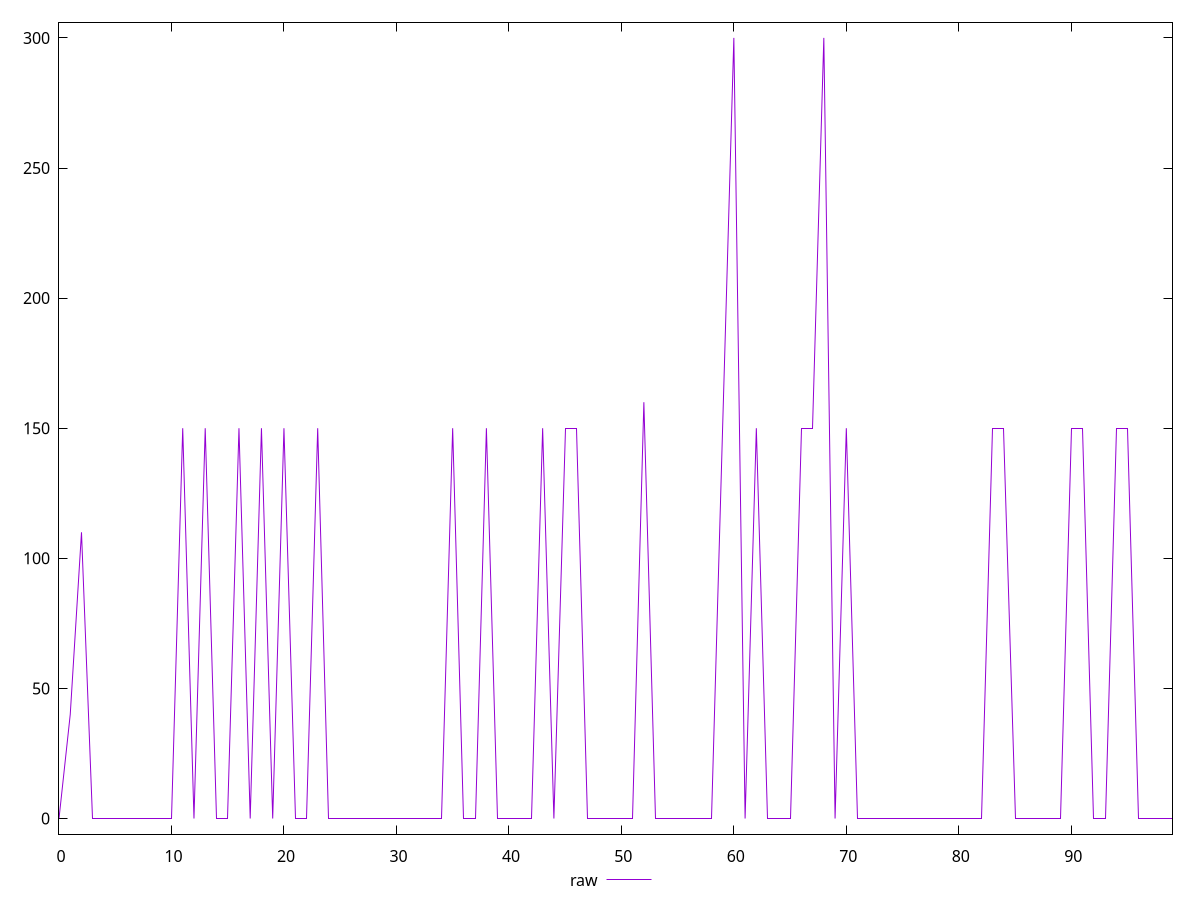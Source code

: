reset

$raw <<EOF
0 0
1 40
2 110
3 0
4 0
5 0
6 0
7 0
8 0
9 0
10 0
11 150
12 0
13 150
14 0
15 0
16 150
17 0
18 150
19 0
20 150
21 0
22 0
23 150
24 0
25 0
26 0
27 0
28 0
29 0
30 0
31 0
32 0
33 0
34 0
35 150
36 0
37 0
38 150
39 0
40 0
41 0
42 0
43 150
44 0
45 150
46 150
47 0
48 0
49 0
50 0
51 0
52 160
53 0
54 0
55 0
56 0
57 0
58 0
59 150
60 300
61 0
62 150
63 0
64 0
65 0
66 150
67 150
68 300
69 0
70 150
71 0
72 0
73 0
74 0
75 0
76 0
77 0
78 0
79 0
80 0
81 0
82 0
83 150
84 150
85 0
86 0
87 0
88 0
89 0
90 150
91 150
92 0
93 0
94 150
95 150
96 0
97 0
98 0
99 0
EOF

set key outside below
set xrange [0:99]
set yrange [-6:306]
set trange [-6:306]
set terminal svg size 640, 500 enhanced background rgb 'white'
set output "reports/report_00028_2021-02-24T12-49-42.674Z/legacy-javascript/samples/astro/raw/values.svg"

plot $raw title "raw" with line

reset
